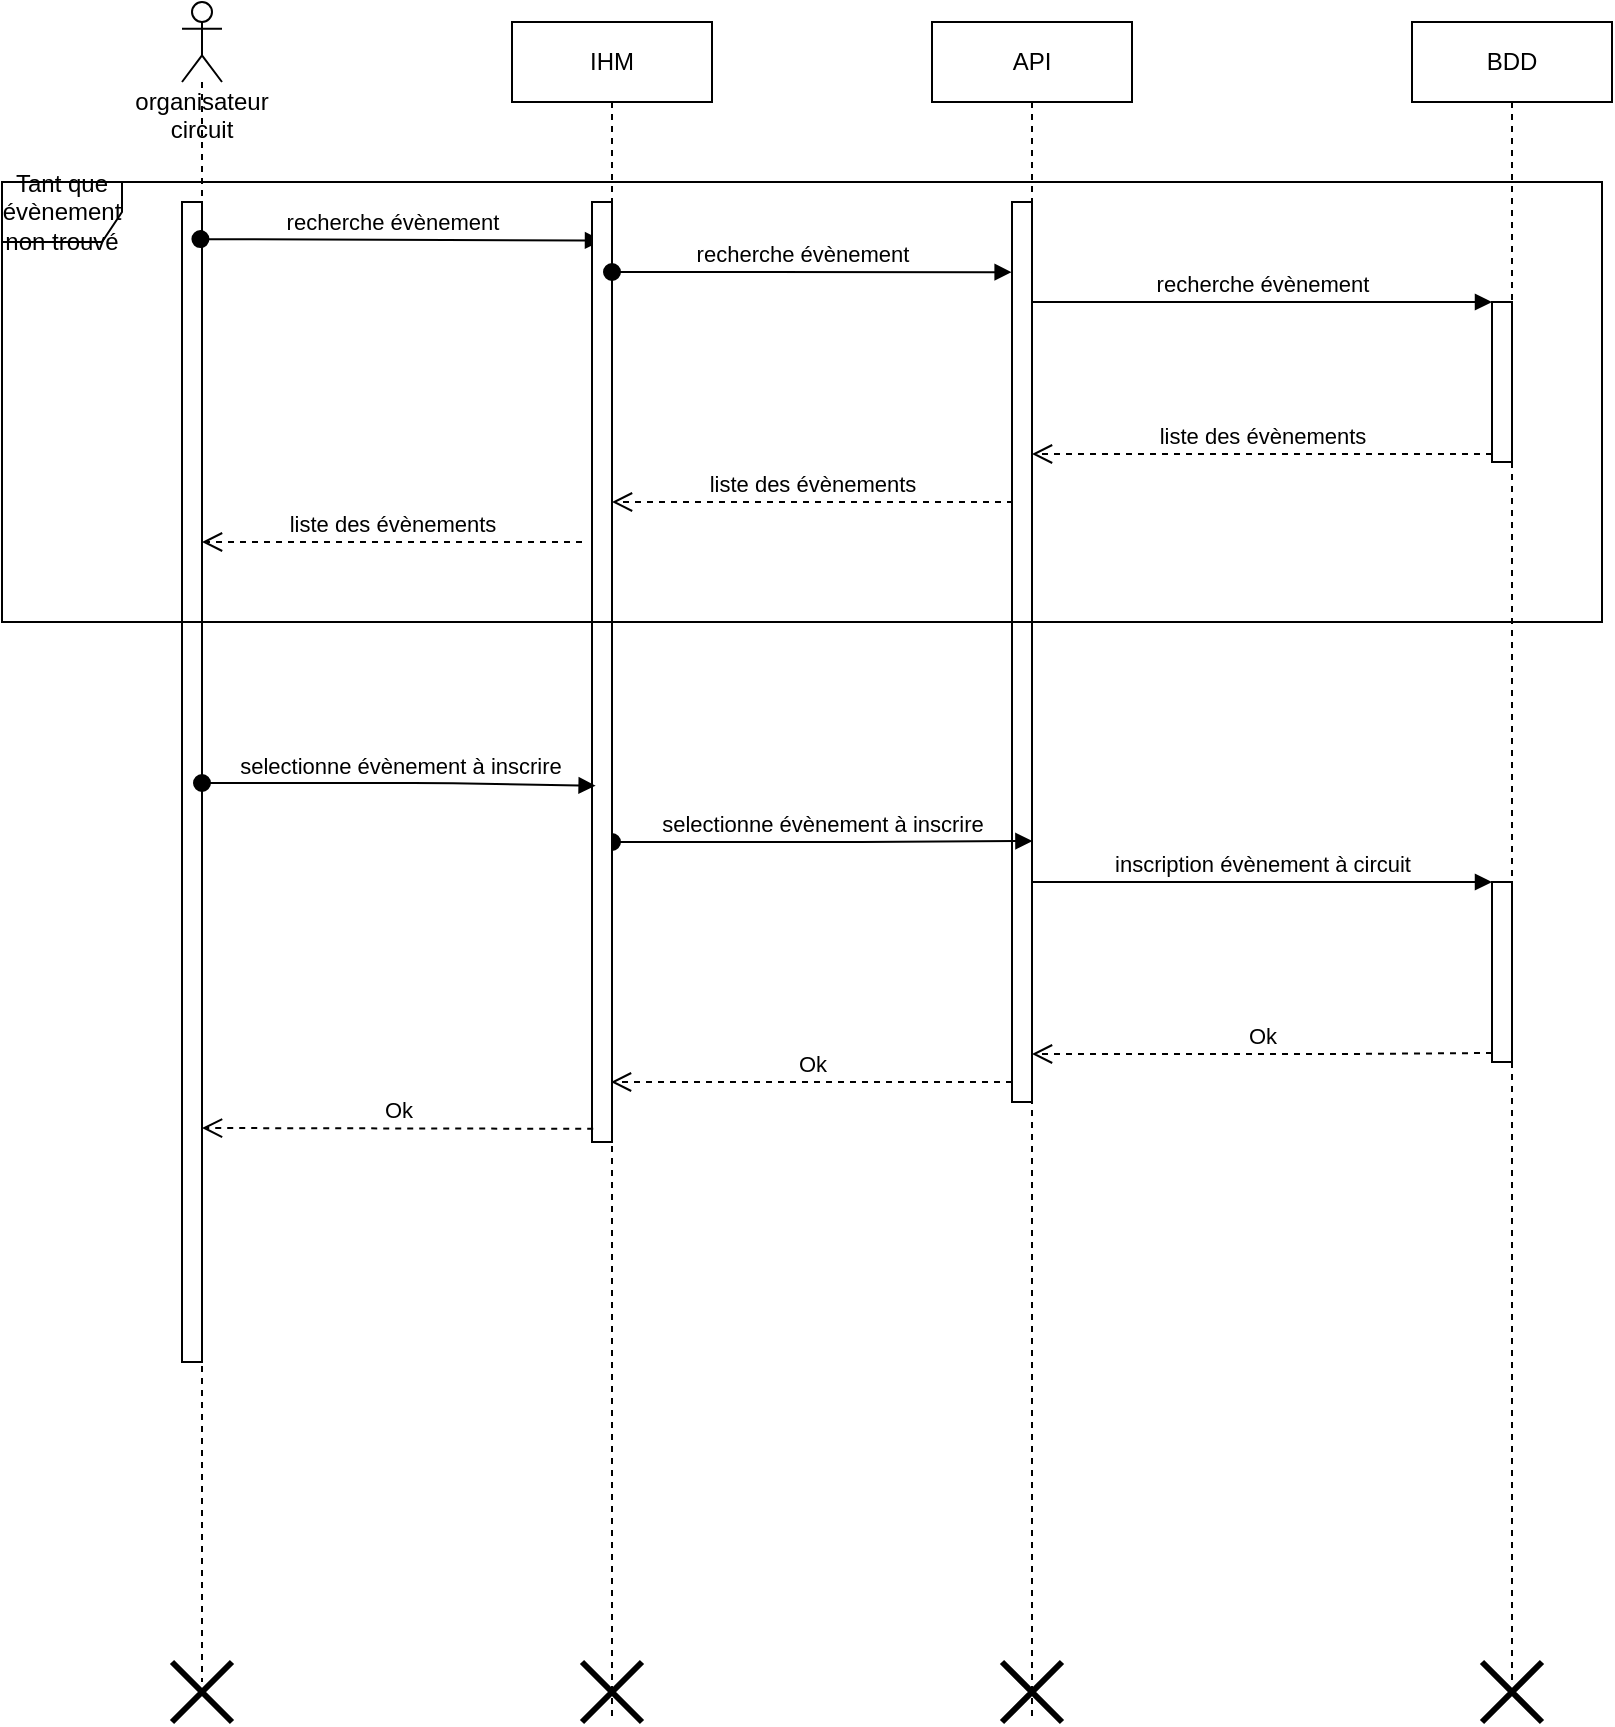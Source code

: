 <mxfile>
    <diagram id="TOn9vnGETn62J-ARthUI" name="Page-1">
        <mxGraphModel dx="1772" dy="528" grid="1" gridSize="10" guides="1" tooltips="1" connect="1" arrows="1" fold="1" page="1" pageScale="1" pageWidth="850" pageHeight="1100" math="0" shadow="0">
            <root>
                <mxCell id="0"/>
                <mxCell id="1" parent="0"/>
                <mxCell id="2" value="organisateur circuit" style="shape=umlLifeline;participant=umlActor;perimeter=lifelinePerimeter;whiteSpace=wrap;html=1;container=1;collapsible=0;recursiveResize=0;verticalAlign=top;spacingTop=36;outlineConnect=0;" parent="1" vertex="1">
                    <mxGeometry x="70" y="100" width="20" height="840" as="geometry"/>
                </mxCell>
                <mxCell id="8" value="" style="html=1;points=[];perimeter=orthogonalPerimeter;" parent="2" vertex="1">
                    <mxGeometry y="100" width="10" height="580" as="geometry"/>
                </mxCell>
                <mxCell id="3" value="API" style="shape=umlLifeline;perimeter=lifelinePerimeter;whiteSpace=wrap;html=1;container=1;collapsible=0;recursiveResize=0;outlineConnect=0;" parent="1" vertex="1">
                    <mxGeometry x="445" y="110" width="100" height="850" as="geometry"/>
                </mxCell>
                <mxCell id="5" value="" style="html=1;points=[];perimeter=orthogonalPerimeter;" parent="3" vertex="1">
                    <mxGeometry x="40" y="90" width="10" height="450" as="geometry"/>
                </mxCell>
                <mxCell id="38" value="" style="shape=umlDestroy;whiteSpace=wrap;html=1;strokeWidth=3;" parent="3" vertex="1">
                    <mxGeometry x="35" y="820" width="30" height="30" as="geometry"/>
                </mxCell>
                <mxCell id="4" value="BDD" style="shape=umlLifeline;perimeter=lifelinePerimeter;whiteSpace=wrap;html=1;container=1;collapsible=0;recursiveResize=0;outlineConnect=0;" parent="1" vertex="1">
                    <mxGeometry x="685" y="110" width="100" height="830" as="geometry"/>
                </mxCell>
                <mxCell id="27" value="" style="html=1;points=[];perimeter=orthogonalPerimeter;" parent="4" vertex="1">
                    <mxGeometry x="40" y="140" width="10" height="80" as="geometry"/>
                </mxCell>
                <mxCell id="32" value="" style="html=1;points=[];perimeter=orthogonalPerimeter;" parent="4" vertex="1">
                    <mxGeometry x="40" y="430" width="10" height="90" as="geometry"/>
                </mxCell>
                <mxCell id="26" value="recherche évènement" style="html=1;verticalAlign=bottom;startArrow=oval;startFill=1;endArrow=block;startSize=8;exitX=0.921;exitY=0.032;exitDx=0;exitDy=0;exitPerimeter=0;entryX=0.5;entryY=0.041;entryDx=0;entryDy=0;entryPerimeter=0;" parent="1" target="40" edge="1" source="8">
                    <mxGeometry x="-0.05" width="60" relative="1" as="geometry">
                        <mxPoint x="285" y="230" as="sourcePoint"/>
                        <mxPoint x="270" y="220" as="targetPoint"/>
                        <mxPoint as="offset"/>
                    </mxGeometry>
                </mxCell>
                <mxCell id="28" value="recherche évènement" style="html=1;verticalAlign=bottom;endArrow=block;entryX=0;entryY=0;" parent="1" source="3" target="27" edge="1">
                    <mxGeometry relative="1" as="geometry">
                        <mxPoint x="575" y="200" as="sourcePoint"/>
                    </mxGeometry>
                </mxCell>
                <mxCell id="29" value="liste des évènements" style="html=1;verticalAlign=bottom;endArrow=open;dashed=1;endSize=8;exitX=0;exitY=0.95;" parent="1" source="27" target="3" edge="1">
                    <mxGeometry relative="1" as="geometry">
                        <mxPoint x="655" y="276" as="targetPoint"/>
                    </mxGeometry>
                </mxCell>
                <mxCell id="30" value="liste des évènements" style="html=1;verticalAlign=bottom;endArrow=open;dashed=1;endSize=8;exitX=0;exitY=0.95;" parent="1" edge="1">
                    <mxGeometry relative="1" as="geometry">
                        <mxPoint x="285" y="350" as="targetPoint"/>
                        <mxPoint x="485.5" y="350" as="sourcePoint"/>
                    </mxGeometry>
                </mxCell>
                <mxCell id="31" value="selectionne évènement à inscrire" style="html=1;verticalAlign=bottom;startArrow=oval;startFill=1;endArrow=block;startSize=8;entryX=1.021;entryY=0.71;entryDx=0;entryDy=0;entryPerimeter=0;" parent="1" target="5" edge="1" source="39">
                    <mxGeometry width="60" relative="1" as="geometry">
                        <mxPoint x="285" y="390" as="sourcePoint"/>
                        <mxPoint x="345" y="390" as="targetPoint"/>
                        <Array as="points">
                            <mxPoint x="400" y="520"/>
                        </Array>
                    </mxGeometry>
                </mxCell>
                <mxCell id="33" value="inscription évènement à circuit" style="html=1;verticalAlign=bottom;endArrow=block;entryX=0;entryY=0;" parent="1" source="3" target="32" edge="1">
                    <mxGeometry relative="1" as="geometry">
                        <mxPoint x="655" y="420" as="sourcePoint"/>
                        <Array as="points"/>
                    </mxGeometry>
                </mxCell>
                <mxCell id="34" value="Ok" style="html=1;verticalAlign=bottom;endArrow=open;dashed=1;endSize=8;exitX=0;exitY=0.95;" parent="1" source="32" target="3" edge="1">
                    <mxGeometry relative="1" as="geometry">
                        <mxPoint x="655" y="496" as="targetPoint"/>
                        <Array as="points">
                            <mxPoint x="650" y="626"/>
                        </Array>
                    </mxGeometry>
                </mxCell>
                <mxCell id="7" value="Ok" style="html=1;verticalAlign=bottom;endArrow=open;dashed=1;endSize=8;exitX=0;exitY=0.95;" parent="1" edge="1">
                    <mxGeometry relative="1" as="geometry">
                        <mxPoint x="284.5" y="640" as="targetPoint"/>
                        <mxPoint x="485" y="640" as="sourcePoint"/>
                    </mxGeometry>
                </mxCell>
                <mxCell id="35" value="" style="shape=umlDestroy;whiteSpace=wrap;html=1;strokeWidth=3;" parent="1" vertex="1">
                    <mxGeometry x="65" y="930" width="30" height="30" as="geometry"/>
                </mxCell>
                <mxCell id="37" value="" style="shape=umlDestroy;whiteSpace=wrap;html=1;strokeWidth=3;" parent="1" vertex="1">
                    <mxGeometry x="720" y="930" width="30" height="30" as="geometry"/>
                </mxCell>
                <mxCell id="39" value="IHM" style="shape=umlLifeline;perimeter=lifelinePerimeter;whiteSpace=wrap;html=1;container=1;collapsible=0;recursiveResize=0;outlineConnect=0;" vertex="1" parent="1">
                    <mxGeometry x="235" y="110" width="100" height="850" as="geometry"/>
                </mxCell>
                <mxCell id="40" value="" style="html=1;points=[];perimeter=orthogonalPerimeter;" vertex="1" parent="39">
                    <mxGeometry x="40" y="90" width="10" height="470" as="geometry"/>
                </mxCell>
                <mxCell id="41" value="" style="shape=umlDestroy;whiteSpace=wrap;html=1;strokeWidth=3;" vertex="1" parent="39">
                    <mxGeometry x="35" y="820" width="30" height="30" as="geometry"/>
                </mxCell>
                <mxCell id="42" value="recherche évènement" style="html=1;verticalAlign=bottom;startArrow=oval;startFill=1;endArrow=block;startSize=8;entryX=-0.019;entryY=0.078;entryDx=0;entryDy=0;entryPerimeter=0;" edge="1" parent="1" source="39" target="5">
                    <mxGeometry x="-0.05" width="60" relative="1" as="geometry">
                        <mxPoint x="290" y="230" as="sourcePoint"/>
                        <mxPoint x="283.61" y="227.15" as="targetPoint"/>
                        <mxPoint as="offset"/>
                        <Array as="points">
                            <mxPoint x="340" y="235"/>
                        </Array>
                    </mxGeometry>
                </mxCell>
                <mxCell id="47" value="liste des évènements" style="html=1;verticalAlign=bottom;endArrow=open;dashed=1;endSize=8;" edge="1" parent="1">
                    <mxGeometry relative="1" as="geometry">
                        <mxPoint x="80" y="370" as="targetPoint"/>
                        <mxPoint x="270" y="370" as="sourcePoint"/>
                    </mxGeometry>
                </mxCell>
                <mxCell id="48" value="Tant que évènement non trouvé" style="shape=umlFrame;whiteSpace=wrap;html=1;" vertex="1" parent="1">
                    <mxGeometry x="-20" y="190" width="800" height="220" as="geometry"/>
                </mxCell>
                <mxCell id="49" value="selectionne évènement à inscrire" style="html=1;verticalAlign=bottom;startArrow=oval;startFill=1;endArrow=block;startSize=8;entryX=0.181;entryY=0.621;entryDx=0;entryDy=0;entryPerimeter=0;" edge="1" parent="1" target="40">
                    <mxGeometry width="60" relative="1" as="geometry">
                        <mxPoint x="80" y="490.5" as="sourcePoint"/>
                        <mxPoint x="280" y="490" as="targetPoint"/>
                        <Array as="points">
                            <mxPoint x="195.5" y="490.5"/>
                        </Array>
                    </mxGeometry>
                </mxCell>
                <mxCell id="50" value="Ok" style="html=1;verticalAlign=bottom;endArrow=open;dashed=1;endSize=8;exitX=0.061;exitY=0.986;exitDx=0;exitDy=0;exitPerimeter=0;" edge="1" parent="1" source="40">
                    <mxGeometry relative="1" as="geometry">
                        <mxPoint x="80" y="663" as="targetPoint"/>
                        <mxPoint x="270" y="660" as="sourcePoint"/>
                    </mxGeometry>
                </mxCell>
            </root>
        </mxGraphModel>
    </diagram>
</mxfile>